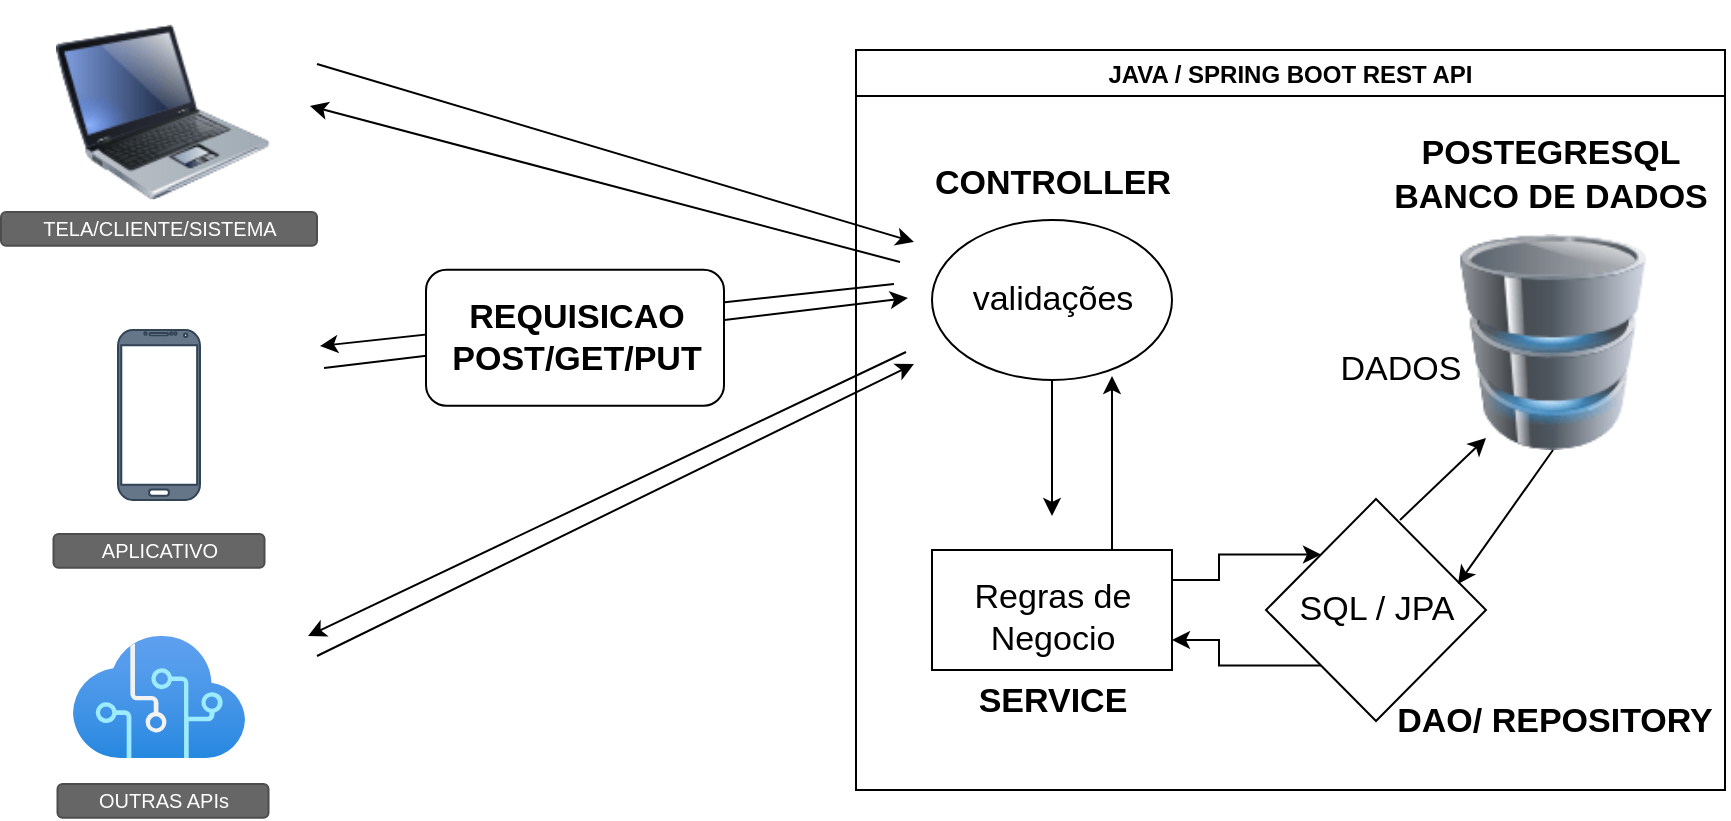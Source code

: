 <mxfile version="20.5.3" type="github">
  <diagram name="Page-1" id="c4acf3e9-155e-7222-9cf6-157b1a14988f">
    <mxGraphModel dx="1421" dy="929" grid="0" gridSize="10" guides="1" tooltips="1" connect="1" arrows="1" fold="1" page="0" pageScale="1" pageWidth="850" pageHeight="1100" background="none" math="0" shadow="0">
      <root>
        <mxCell id="0" />
        <mxCell id="1" parent="0" />
        <mxCell id="CnyPr0yzkHjKj59UQDCq-1" value="JAVA / SPRING BOOT REST API" style="swimlane;" vertex="1" parent="1">
          <mxGeometry x="409" y="18" width="434.5" height="370" as="geometry" />
        </mxCell>
        <mxCell id="CnyPr0yzkHjKj59UQDCq-11" style="edgeStyle=orthogonalEdgeStyle;rounded=0;orthogonalLoop=1;jettySize=auto;html=1;exitX=0.5;exitY=1;exitDx=0;exitDy=0;" edge="1" parent="CnyPr0yzkHjKj59UQDCq-1" source="CnyPr0yzkHjKj59UQDCq-2">
          <mxGeometry relative="1" as="geometry">
            <mxPoint x="98" y="233" as="targetPoint" />
          </mxGeometry>
        </mxCell>
        <mxCell id="CnyPr0yzkHjKj59UQDCq-2" value="" style="ellipse;whiteSpace=wrap;html=1;" vertex="1" parent="CnyPr0yzkHjKj59UQDCq-1">
          <mxGeometry x="38" y="85" width="120" height="80" as="geometry" />
        </mxCell>
        <mxCell id="CnyPr0yzkHjKj59UQDCq-12" value="" style="image;html=1;image=img/lib/clip_art/computers/Database_128x128.png" vertex="1" parent="CnyPr0yzkHjKj59UQDCq-1">
          <mxGeometry x="285" y="92" width="127" height="108" as="geometry" />
        </mxCell>
        <mxCell id="CnyPr0yzkHjKj59UQDCq-18" style="edgeStyle=orthogonalEdgeStyle;rounded=0;orthogonalLoop=1;jettySize=auto;html=1;exitX=1;exitY=0.25;exitDx=0;exitDy=0;entryX=0;entryY=0;entryDx=0;entryDy=0;" edge="1" parent="CnyPr0yzkHjKj59UQDCq-1" source="CnyPr0yzkHjKj59UQDCq-13" target="CnyPr0yzkHjKj59UQDCq-14">
          <mxGeometry relative="1" as="geometry" />
        </mxCell>
        <mxCell id="CnyPr0yzkHjKj59UQDCq-31" style="edgeStyle=orthogonalEdgeStyle;rounded=0;orthogonalLoop=1;jettySize=auto;html=1;exitX=0.75;exitY=0;exitDx=0;exitDy=0;entryX=0.75;entryY=0.975;entryDx=0;entryDy=0;entryPerimeter=0;fontSize=17;" edge="1" parent="CnyPr0yzkHjKj59UQDCq-1" source="CnyPr0yzkHjKj59UQDCq-13" target="CnyPr0yzkHjKj59UQDCq-2">
          <mxGeometry relative="1" as="geometry" />
        </mxCell>
        <mxCell id="CnyPr0yzkHjKj59UQDCq-13" value="" style="rounded=0;whiteSpace=wrap;html=1;" vertex="1" parent="CnyPr0yzkHjKj59UQDCq-1">
          <mxGeometry x="38" y="250" width="120" height="60" as="geometry" />
        </mxCell>
        <mxCell id="CnyPr0yzkHjKj59UQDCq-21" style="edgeStyle=orthogonalEdgeStyle;rounded=0;orthogonalLoop=1;jettySize=auto;html=1;exitX=0;exitY=1;exitDx=0;exitDy=0;entryX=1;entryY=0.75;entryDx=0;entryDy=0;" edge="1" parent="CnyPr0yzkHjKj59UQDCq-1" source="CnyPr0yzkHjKj59UQDCq-14" target="CnyPr0yzkHjKj59UQDCq-13">
          <mxGeometry relative="1" as="geometry" />
        </mxCell>
        <mxCell id="CnyPr0yzkHjKj59UQDCq-14" value="" style="rhombus;whiteSpace=wrap;html=1;" vertex="1" parent="CnyPr0yzkHjKj59UQDCq-1">
          <mxGeometry x="205" y="224.5" width="110" height="111" as="geometry" />
        </mxCell>
        <mxCell id="CnyPr0yzkHjKj59UQDCq-25" value="" style="endArrow=classic;html=1;rounded=0;" edge="1" parent="CnyPr0yzkHjKj59UQDCq-1">
          <mxGeometry width="50" height="50" relative="1" as="geometry">
            <mxPoint x="272" y="235" as="sourcePoint" />
            <mxPoint x="315" y="194" as="targetPoint" />
          </mxGeometry>
        </mxCell>
        <mxCell id="CnyPr0yzkHjKj59UQDCq-26" value="" style="endArrow=classic;html=1;rounded=0;exitX=0.5;exitY=1;exitDx=0;exitDy=0;" edge="1" parent="CnyPr0yzkHjKj59UQDCq-1" source="CnyPr0yzkHjKj59UQDCq-12">
          <mxGeometry width="50" height="50" relative="1" as="geometry">
            <mxPoint x="380" y="195" as="sourcePoint" />
            <mxPoint x="301" y="267" as="targetPoint" />
          </mxGeometry>
        </mxCell>
        <mxCell id="CnyPr0yzkHjKj59UQDCq-27" value="&lt;b&gt;&lt;font style=&quot;font-size: 17px;&quot;&gt;CONTROLLER&lt;/font&gt;&lt;/b&gt;" style="text;html=1;resizable=0;autosize=1;align=center;verticalAlign=middle;points=[];fillColor=none;strokeColor=none;rounded=0;" vertex="1" parent="CnyPr0yzkHjKj59UQDCq-1">
          <mxGeometry x="30" y="51" width="136" height="32" as="geometry" />
        </mxCell>
        <mxCell id="CnyPr0yzkHjKj59UQDCq-30" value="&lt;b&gt;&lt;font style=&quot;font-size: 17px;&quot;&gt;BANCO DE DADOS&lt;/font&gt;&lt;/b&gt;" style="text;html=1;resizable=0;autosize=1;align=center;verticalAlign=middle;points=[];fillColor=none;strokeColor=none;rounded=0;" vertex="1" parent="CnyPr0yzkHjKj59UQDCq-1">
          <mxGeometry x="259" y="58" width="175" height="32" as="geometry" />
        </mxCell>
        <mxCell id="CnyPr0yzkHjKj59UQDCq-29" value="&lt;b&gt;&lt;font style=&quot;font-size: 17px;&quot;&gt;SERVICE&lt;/font&gt;&lt;/b&gt;" style="text;html=1;resizable=0;autosize=1;align=center;verticalAlign=middle;points=[];fillColor=none;strokeColor=none;rounded=0;" vertex="1" parent="CnyPr0yzkHjKj59UQDCq-1">
          <mxGeometry x="52" y="310" width="92" height="32" as="geometry" />
        </mxCell>
        <mxCell id="CnyPr0yzkHjKj59UQDCq-28" value="&lt;b&gt;&lt;font style=&quot;font-size: 17px;&quot;&gt;DAO/ REPOSITORY&lt;/font&gt;&lt;/b&gt;" style="text;html=1;resizable=0;autosize=1;align=center;verticalAlign=middle;points=[];fillColor=none;strokeColor=none;rounded=0;" vertex="1" parent="CnyPr0yzkHjKj59UQDCq-1">
          <mxGeometry x="260.5" y="320" width="176" height="32" as="geometry" />
        </mxCell>
        <mxCell id="CnyPr0yzkHjKj59UQDCq-32" value="validações" style="text;html=1;resizable=0;autosize=1;align=center;verticalAlign=middle;points=[];fillColor=none;strokeColor=none;rounded=0;fontSize=17;labelBorderColor=none;labelBackgroundColor=none;" vertex="1" parent="CnyPr0yzkHjKj59UQDCq-1">
          <mxGeometry x="49" y="109" width="98" height="32" as="geometry" />
        </mxCell>
        <mxCell id="CnyPr0yzkHjKj59UQDCq-33" value="Regras de&lt;br&gt;Negocio" style="text;html=1;resizable=0;autosize=1;align=center;verticalAlign=middle;points=[];fillColor=none;strokeColor=none;rounded=0;fontSize=17;labelBorderColor=none;labelBackgroundColor=none;" vertex="1" parent="CnyPr0yzkHjKj59UQDCq-1">
          <mxGeometry x="50" y="257" width="96" height="53" as="geometry" />
        </mxCell>
        <mxCell id="CnyPr0yzkHjKj59UQDCq-34" value="SQL / JPA" style="text;html=1;resizable=0;autosize=1;align=center;verticalAlign=middle;points=[];fillColor=none;strokeColor=none;rounded=0;fontSize=17;labelBorderColor=none;labelBackgroundColor=none;" vertex="1" parent="CnyPr0yzkHjKj59UQDCq-1">
          <mxGeometry x="212.5" y="264" width="95" height="32" as="geometry" />
        </mxCell>
        <mxCell id="CnyPr0yzkHjKj59UQDCq-35" value="&lt;b&gt;&lt;font style=&quot;font-size: 17px;&quot;&gt;POSTEGRESQL&lt;/font&gt;&lt;/b&gt;" style="text;html=1;resizable=0;autosize=1;align=center;verticalAlign=middle;points=[];fillColor=none;strokeColor=none;rounded=0;" vertex="1" parent="CnyPr0yzkHjKj59UQDCq-1">
          <mxGeometry x="273" y="36" width="147" height="32" as="geometry" />
        </mxCell>
        <mxCell id="CnyPr0yzkHjKj59UQDCq-36" value="DADOS" style="text;html=1;resizable=0;autosize=1;align=center;verticalAlign=middle;points=[];fillColor=none;strokeColor=none;rounded=0;fontSize=17;labelBorderColor=none;labelBackgroundColor=none;" vertex="1" parent="CnyPr0yzkHjKj59UQDCq-1">
          <mxGeometry x="233" y="144" width="78" height="32" as="geometry" />
        </mxCell>
        <mxCell id="CnyPr0yzkHjKj59UQDCq-37" value="" style="image;html=1;image=img/lib/clip_art/computers/Laptop_128x128.png;labelBackgroundColor=none;labelBorderColor=none;fontSize=17;" vertex="1" parent="1">
          <mxGeometry x="9" y="-7" width="107" height="112" as="geometry" />
        </mxCell>
        <mxCell id="CnyPr0yzkHjKj59UQDCq-39" value="" style="verticalLabelPosition=bottom;verticalAlign=top;html=1;shadow=0;dashed=0;strokeWidth=1;shape=mxgraph.android.phone2;labelBackgroundColor=none;labelBorderColor=none;fontSize=17;fillColor=#647687;fontColor=#ffffff;strokeColor=#314354;" vertex="1" parent="1">
          <mxGeometry x="40" y="158" width="41" height="85" as="geometry" />
        </mxCell>
        <mxCell id="CnyPr0yzkHjKj59UQDCq-40" value="APLICATIVO" style="rounded=1;html=1;shadow=0;dashed=0;whiteSpace=wrap;fontSize=10;fillColor=#666666;align=center;strokeColor=#4D4D4D;fontColor=#ffffff;labelBackgroundColor=none;labelBorderColor=none;" vertex="1" parent="1">
          <mxGeometry x="7.75" y="260" width="105.5" height="16.88" as="geometry" />
        </mxCell>
        <mxCell id="CnyPr0yzkHjKj59UQDCq-45" value="TELA/CLIENTE/SISTEMA" style="rounded=1;html=1;shadow=0;dashed=0;whiteSpace=wrap;fontSize=10;fillColor=#666666;align=center;strokeColor=#4D4D4D;fontColor=#ffffff;labelBackgroundColor=none;labelBorderColor=none;" vertex="1" parent="1">
          <mxGeometry x="-18.5" y="99" width="158" height="16.88" as="geometry" />
        </mxCell>
        <mxCell id="CnyPr0yzkHjKj59UQDCq-46" value="" style="aspect=fixed;html=1;points=[];align=center;image;fontSize=12;image=img/lib/azure2/ai_machine_learning/Cognitive_Services.svg;labelBackgroundColor=none;labelBorderColor=none;" vertex="1" parent="1">
          <mxGeometry x="17.29" y="311" width="86.42" height="61" as="geometry" />
        </mxCell>
        <mxCell id="CnyPr0yzkHjKj59UQDCq-47" value="OUTRAS APIs" style="rounded=1;html=1;shadow=0;dashed=0;whiteSpace=wrap;fontSize=10;fillColor=#666666;align=center;strokeColor=#4D4D4D;fontColor=#ffffff;labelBackgroundColor=none;labelBorderColor=none;" vertex="1" parent="1">
          <mxGeometry x="9.75" y="385" width="105.5" height="16.88" as="geometry" />
        </mxCell>
        <mxCell id="CnyPr0yzkHjKj59UQDCq-48" value="" style="endArrow=classic;html=1;rounded=0;fontSize=17;" edge="1" parent="1">
          <mxGeometry width="50" height="50" relative="1" as="geometry">
            <mxPoint x="139.5" y="25" as="sourcePoint" />
            <mxPoint x="438" y="114" as="targetPoint" />
          </mxGeometry>
        </mxCell>
        <mxCell id="CnyPr0yzkHjKj59UQDCq-49" value="" style="endArrow=classic;html=1;rounded=0;fontSize=17;" edge="1" parent="1">
          <mxGeometry width="50" height="50" relative="1" as="geometry">
            <mxPoint x="431" y="124" as="sourcePoint" />
            <mxPoint x="136" y="46" as="targetPoint" />
          </mxGeometry>
        </mxCell>
        <mxCell id="CnyPr0yzkHjKj59UQDCq-50" value="" style="endArrow=classic;html=1;rounded=0;fontSize=17;" edge="1" parent="1">
          <mxGeometry width="50" height="50" relative="1" as="geometry">
            <mxPoint x="139.5" y="321" as="sourcePoint" />
            <mxPoint x="438" y="175" as="targetPoint" />
          </mxGeometry>
        </mxCell>
        <mxCell id="CnyPr0yzkHjKj59UQDCq-51" value="" style="endArrow=classic;html=1;rounded=0;fontSize=17;" edge="1" parent="1">
          <mxGeometry width="50" height="50" relative="1" as="geometry">
            <mxPoint x="143" y="177" as="sourcePoint" />
            <mxPoint x="435" y="142" as="targetPoint" />
          </mxGeometry>
        </mxCell>
        <mxCell id="CnyPr0yzkHjKj59UQDCq-52" value="" style="endArrow=classic;html=1;rounded=0;fontSize=17;" edge="1" parent="1">
          <mxGeometry width="50" height="50" relative="1" as="geometry">
            <mxPoint x="434" y="169" as="sourcePoint" />
            <mxPoint x="135" y="311" as="targetPoint" />
          </mxGeometry>
        </mxCell>
        <mxCell id="CnyPr0yzkHjKj59UQDCq-53" value="" style="endArrow=classic;html=1;rounded=0;fontSize=17;" edge="1" parent="1">
          <mxGeometry width="50" height="50" relative="1" as="geometry">
            <mxPoint x="428" y="135" as="sourcePoint" />
            <mxPoint x="141" y="166" as="targetPoint" />
          </mxGeometry>
        </mxCell>
        <mxCell id="CnyPr0yzkHjKj59UQDCq-54" value="" style="rounded=1;whiteSpace=wrap;html=1;labelBackgroundColor=none;labelBorderColor=none;fontSize=17;" vertex="1" parent="1">
          <mxGeometry x="194" y="127.88" width="149" height="68" as="geometry" />
        </mxCell>
        <mxCell id="CnyPr0yzkHjKj59UQDCq-55" value="&lt;b&gt;&lt;font style=&quot;font-size: 17px;&quot;&gt;REQUISICAO&lt;br&gt;POST/GET/PUT&lt;br&gt;&lt;/font&gt;&lt;/b&gt;" style="text;html=1;resizable=0;autosize=1;align=center;verticalAlign=middle;points=[];fillColor=none;strokeColor=none;rounded=0;" vertex="1" parent="1">
          <mxGeometry x="197" y="135.38" width="143" height="53" as="geometry" />
        </mxCell>
      </root>
    </mxGraphModel>
  </diagram>
</mxfile>
